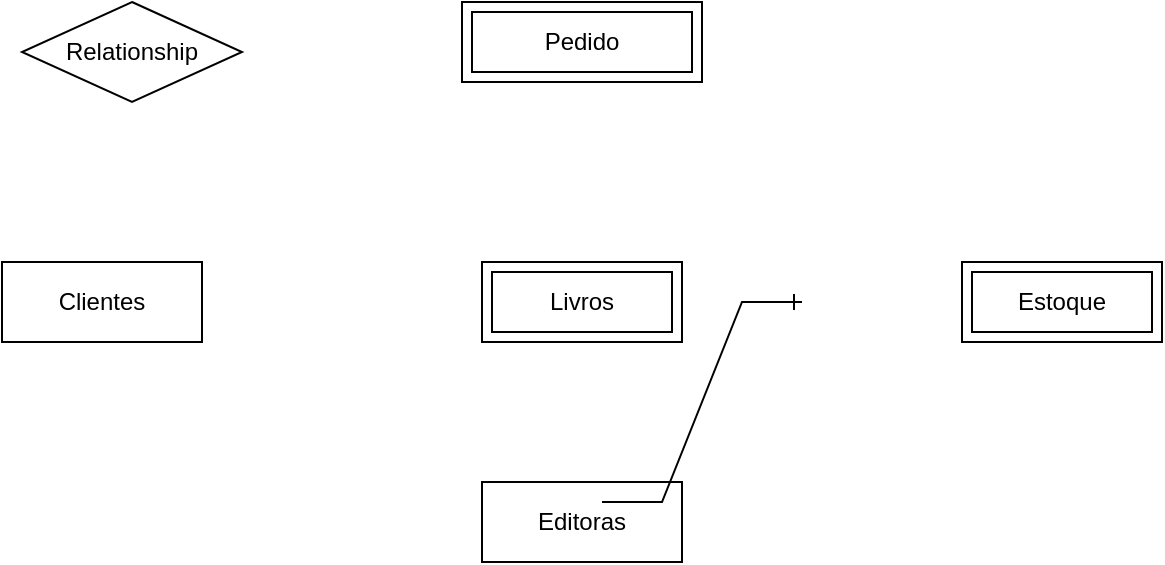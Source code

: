 <mxfile version="21.0.10" type="github">
  <diagram id="R2lEEEUBdFMjLlhIrx00" name="Page-1">
    <mxGraphModel dx="796" dy="433" grid="1" gridSize="10" guides="1" tooltips="1" connect="1" arrows="1" fold="1" page="1" pageScale="1" pageWidth="850" pageHeight="1100" math="0" shadow="0" extFonts="Permanent Marker^https://fonts.googleapis.com/css?family=Permanent+Marker">
      <root>
        <mxCell id="0" />
        <mxCell id="1" parent="0" />
        <mxCell id="N06EcymVmijWFo6sjUH7-6" value="Clientes" style="whiteSpace=wrap;html=1;align=center;" vertex="1" parent="1">
          <mxGeometry x="50" y="240" width="100" height="40" as="geometry" />
        </mxCell>
        <mxCell id="N06EcymVmijWFo6sjUH7-11" value="Editoras" style="whiteSpace=wrap;html=1;align=center;" vertex="1" parent="1">
          <mxGeometry x="290" y="350" width="100" height="40" as="geometry" />
        </mxCell>
        <mxCell id="N06EcymVmijWFo6sjUH7-12" value="Livros" style="shape=ext;margin=3;double=1;whiteSpace=wrap;html=1;align=center;" vertex="1" parent="1">
          <mxGeometry x="290" y="240" width="100" height="40" as="geometry" />
        </mxCell>
        <mxCell id="N06EcymVmijWFo6sjUH7-13" value="Pedido" style="shape=ext;margin=3;double=1;whiteSpace=wrap;html=1;align=center;" vertex="1" parent="1">
          <mxGeometry x="280" y="110" width="120" height="40" as="geometry" />
        </mxCell>
        <mxCell id="N06EcymVmijWFo6sjUH7-14" value="Estoque" style="shape=ext;margin=3;double=1;whiteSpace=wrap;html=1;align=center;" vertex="1" parent="1">
          <mxGeometry x="530" y="240" width="100" height="40" as="geometry" />
        </mxCell>
        <mxCell id="N06EcymVmijWFo6sjUH7-15" value="Relationship" style="shape=rhombus;perimeter=rhombusPerimeter;whiteSpace=wrap;html=1;align=center;" vertex="1" parent="1">
          <mxGeometry x="60" y="110" width="110" height="50" as="geometry" />
        </mxCell>
        <mxCell id="N06EcymVmijWFo6sjUH7-16" value="" style="edgeStyle=entityRelationEdgeStyle;fontSize=12;html=1;endArrow=ERone;endFill=1;rounded=0;" edge="1" parent="1">
          <mxGeometry width="100" height="100" relative="1" as="geometry">
            <mxPoint x="350" y="360" as="sourcePoint" />
            <mxPoint x="450" y="260" as="targetPoint" />
          </mxGeometry>
        </mxCell>
      </root>
    </mxGraphModel>
  </diagram>
</mxfile>
